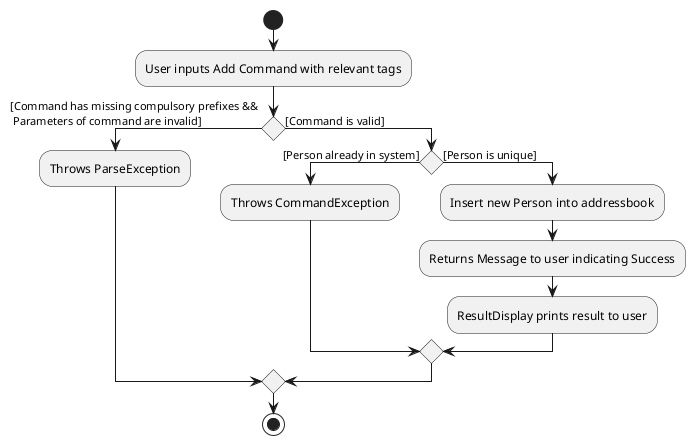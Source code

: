 @startuml
'https://plantuml.com/activity-diagram-beta

start

:User inputs Add Command with relevant tags;

If () then ([Command has missing compulsory prefixes && \n Parameters of command are invalid])
    :Throws ParseException;

    else ([Command is valid])


    If () then ([Person already in system])
    :Throws CommandException;

    else ([Person is unique])
        :Insert new Person into addressbook;
        :Returns Message to user indicating Success;
        :ResultDisplay prints result to user;
        endif
    endif
stop

@enduml
